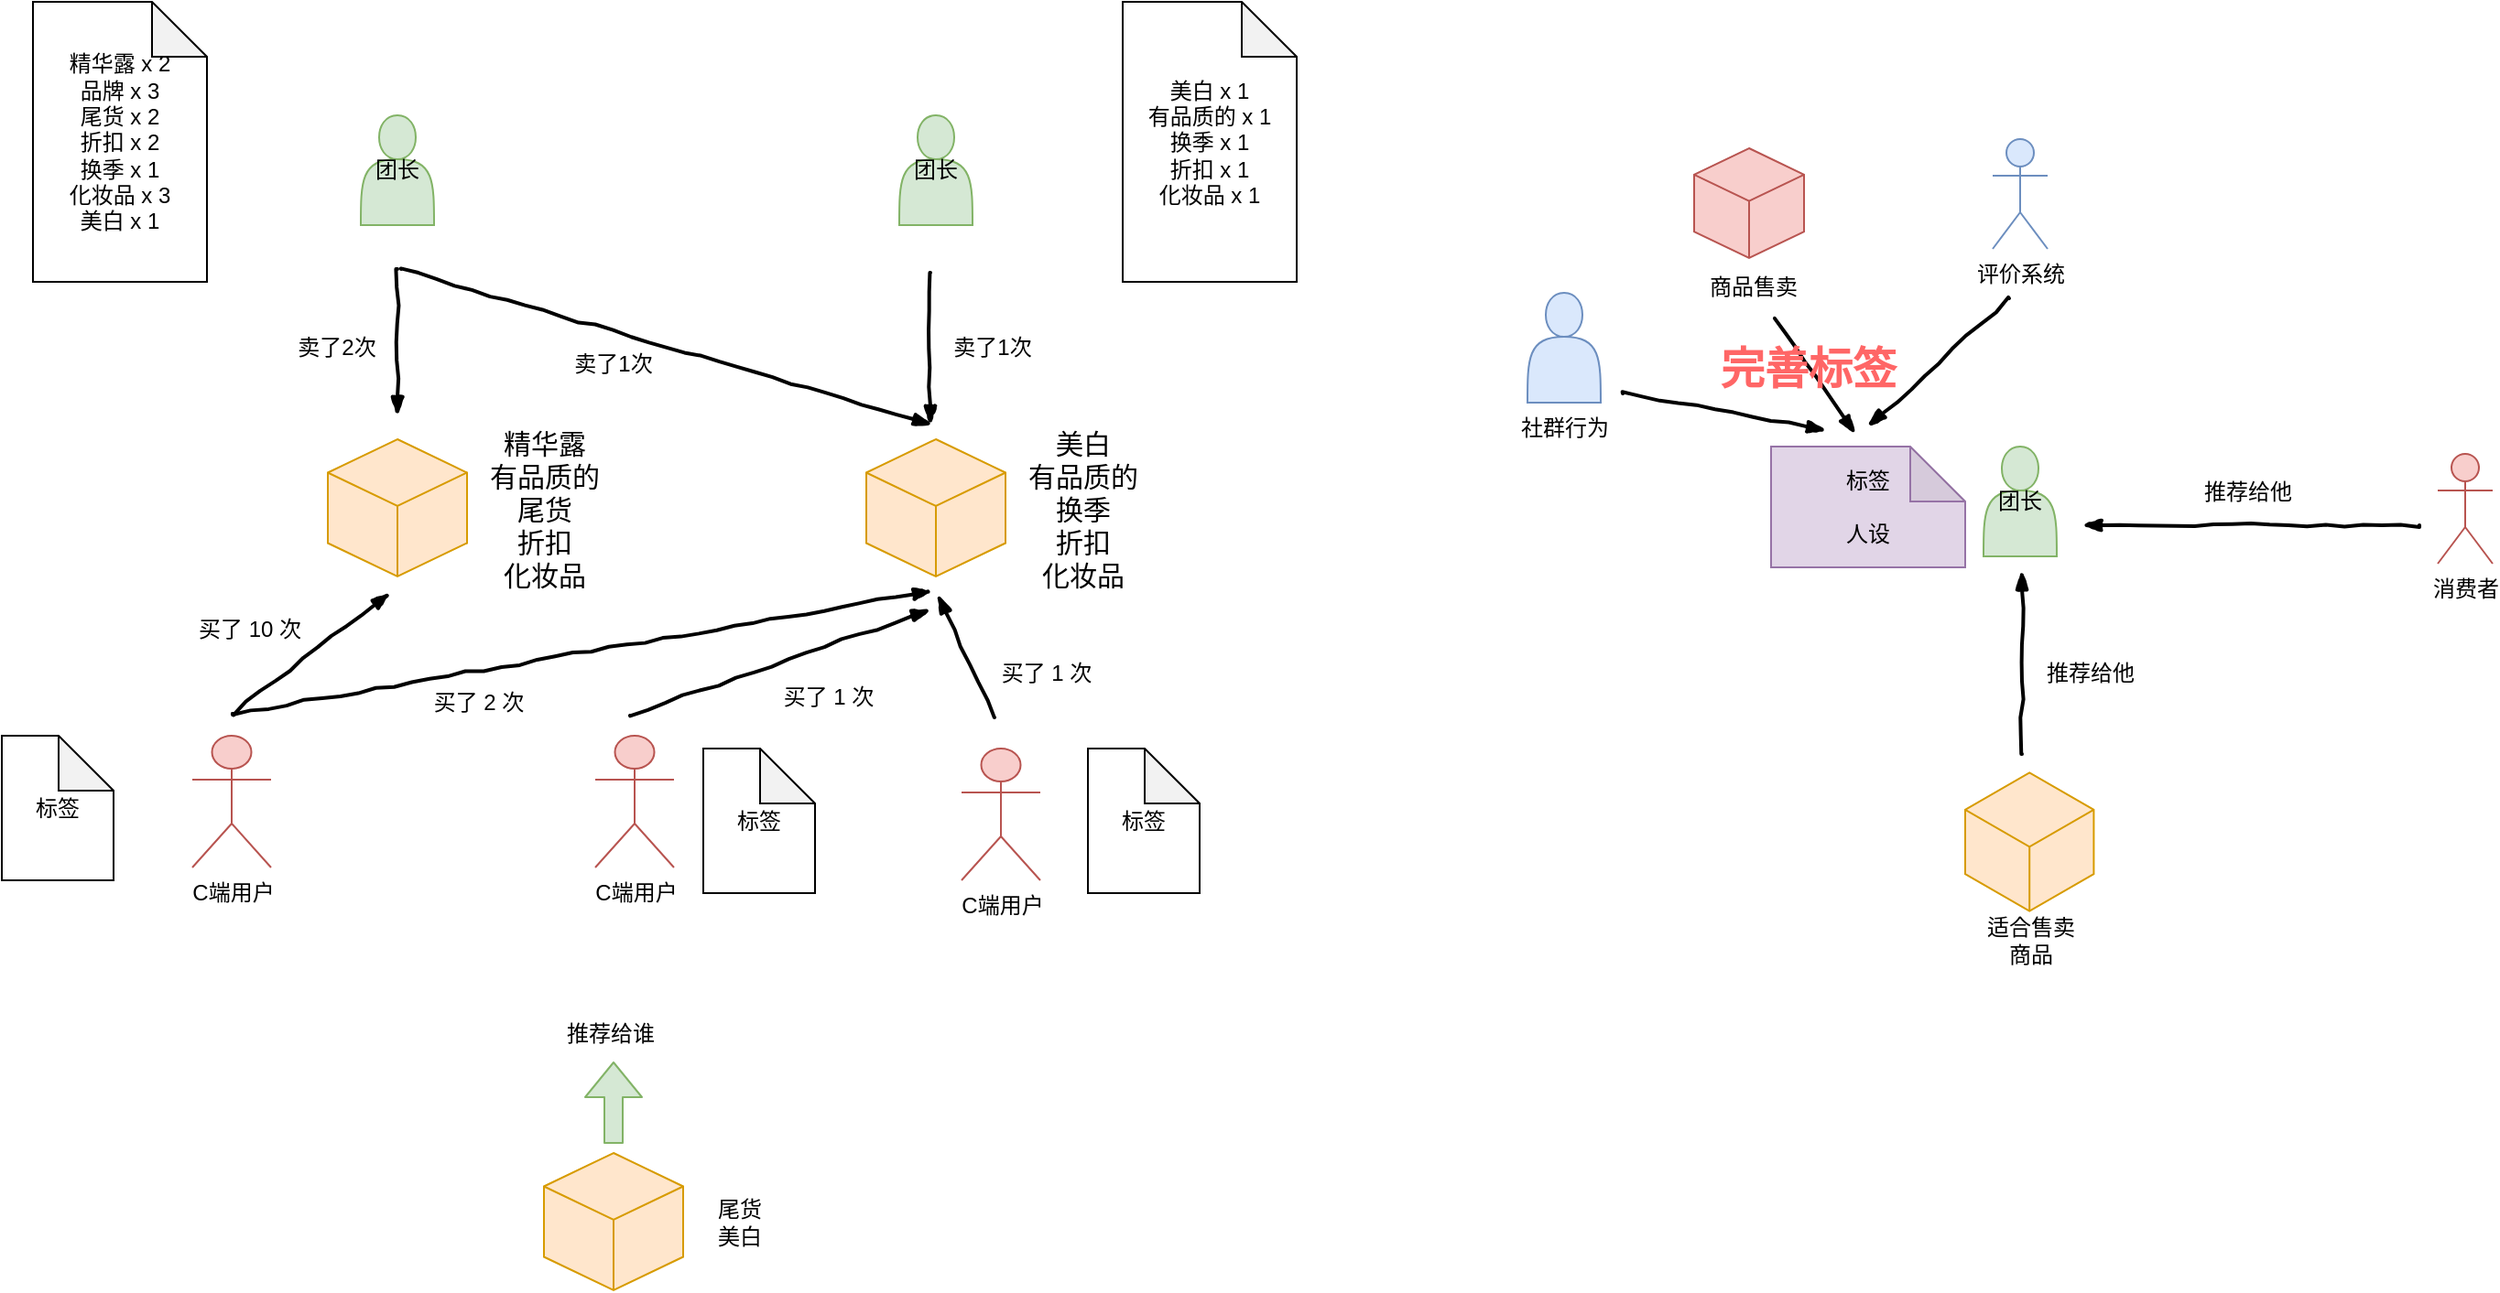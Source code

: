 <mxfile version="12.5.3" type="github">
  <diagram id="8-p4oJEToab8rMm39uDm" name="第 1 页">
    <mxGraphModel dx="1554" dy="776" grid="0" gridSize="10" guides="1" tooltips="1" connect="1" arrows="1" fold="1" page="1" pageScale="1" pageWidth="10000" pageHeight="10000" math="0" shadow="0">
      <root>
        <mxCell id="0"/>
        <mxCell id="1" parent="0"/>
        <mxCell id="yWyuvdy2MWBbCI0cYlTF-1" value="" style="whiteSpace=wrap;html=1;shape=mxgraph.basic.isocube;isoAngle=15;fillColor=#ffe6cc;strokeColor=#d79b00;" vertex="1" parent="1">
          <mxGeometry x="421" y="278" width="76" height="75" as="geometry"/>
        </mxCell>
        <mxCell id="yWyuvdy2MWBbCI0cYlTF-2" value="&lt;font style=&quot;font-size: 15px&quot;&gt;精华露&lt;br&gt;有品质的&lt;br&gt;尾货&lt;br&gt;折扣&lt;br&gt;化妆品&lt;br&gt;&lt;/font&gt;" style="text;html=1;strokeColor=none;fillColor=none;align=center;verticalAlign=middle;whiteSpace=wrap;rounded=0;" vertex="1" parent="1">
          <mxGeometry x="502" y="305.5" width="75" height="20" as="geometry"/>
        </mxCell>
        <mxCell id="yWyuvdy2MWBbCI0cYlTF-5" value="" style="whiteSpace=wrap;html=1;shape=mxgraph.basic.isocube;isoAngle=15;fillColor=#ffe6cc;strokeColor=#d79b00;" vertex="1" parent="1">
          <mxGeometry x="715" y="278" width="76" height="75" as="geometry"/>
        </mxCell>
        <mxCell id="yWyuvdy2MWBbCI0cYlTF-6" value="&lt;font style=&quot;font-size: 15px&quot;&gt;美白&lt;br&gt;有品质的&lt;br&gt;换季&lt;br&gt;折扣&lt;br&gt;化妆品&lt;br&gt;&lt;/font&gt;" style="text;html=1;strokeColor=none;fillColor=none;align=center;verticalAlign=middle;whiteSpace=wrap;rounded=0;" vertex="1" parent="1">
          <mxGeometry x="796" y="305.5" width="75" height="20" as="geometry"/>
        </mxCell>
        <mxCell id="yWyuvdy2MWBbCI0cYlTF-8" value="团长" style="shape=actor;whiteSpace=wrap;html=1;fillColor=#d5e8d4;strokeColor=#82b366;" vertex="1" parent="1">
          <mxGeometry x="439" y="101" width="40" height="60" as="geometry"/>
        </mxCell>
        <mxCell id="yWyuvdy2MWBbCI0cYlTF-9" value="团长" style="shape=actor;whiteSpace=wrap;html=1;fillColor=#d5e8d4;strokeColor=#82b366;" vertex="1" parent="1">
          <mxGeometry x="733" y="101" width="40" height="60" as="geometry"/>
        </mxCell>
        <mxCell id="yWyuvdy2MWBbCI0cYlTF-10" value="" style="rounded=0;comic=1;strokeWidth=2;endArrow=blockThin;html=1;fontFamily=Comic Sans MS;fontStyle=1;" edge="1" parent="1">
          <mxGeometry width="50" height="50" relative="1" as="geometry">
            <mxPoint x="459" y="185" as="sourcePoint"/>
            <mxPoint x="459" y="265" as="targetPoint"/>
          </mxGeometry>
        </mxCell>
        <mxCell id="yWyuvdy2MWBbCI0cYlTF-11" value="卖了2次" style="text;html=1;strokeColor=none;fillColor=none;align=center;verticalAlign=middle;whiteSpace=wrap;rounded=0;" vertex="1" parent="1">
          <mxGeometry x="400" y="218" width="52" height="20" as="geometry"/>
        </mxCell>
        <mxCell id="yWyuvdy2MWBbCI0cYlTF-12" value="" style="rounded=0;comic=1;strokeWidth=2;endArrow=blockThin;html=1;fontFamily=Comic Sans MS;fontStyle=1;" edge="1" parent="1">
          <mxGeometry width="50" height="50" relative="1" as="geometry">
            <mxPoint x="461" y="185" as="sourcePoint"/>
            <mxPoint x="751" y="270" as="targetPoint"/>
          </mxGeometry>
        </mxCell>
        <mxCell id="yWyuvdy2MWBbCI0cYlTF-13" value="卖了1次" style="text;html=1;strokeColor=none;fillColor=none;align=center;verticalAlign=middle;whiteSpace=wrap;rounded=0;" vertex="1" parent="1">
          <mxGeometry x="551" y="227" width="52" height="20" as="geometry"/>
        </mxCell>
        <mxCell id="yWyuvdy2MWBbCI0cYlTF-14" value="" style="rounded=0;comic=1;strokeWidth=2;endArrow=blockThin;html=1;fontFamily=Comic Sans MS;fontStyle=1;" edge="1" parent="1">
          <mxGeometry width="50" height="50" relative="1" as="geometry">
            <mxPoint x="750" y="187" as="sourcePoint"/>
            <mxPoint x="750" y="270" as="targetPoint"/>
          </mxGeometry>
        </mxCell>
        <mxCell id="yWyuvdy2MWBbCI0cYlTF-15" value="卖了1次" style="text;html=1;strokeColor=none;fillColor=none;align=center;verticalAlign=middle;whiteSpace=wrap;rounded=0;" vertex="1" parent="1">
          <mxGeometry x="758" y="218" width="52" height="20" as="geometry"/>
        </mxCell>
        <mxCell id="yWyuvdy2MWBbCI0cYlTF-16" value="精华露 x 2&lt;br&gt;品牌 x 3&lt;br&gt;尾货 x 2&lt;br&gt;折扣 x 2&lt;br&gt;换季 x 1&lt;br&gt;化妆品 x 3&lt;br&gt;美白 x 1" style="shape=note;whiteSpace=wrap;html=1;backgroundOutline=1;darkOpacity=0.05;" vertex="1" parent="1">
          <mxGeometry x="260" y="39" width="95" height="153" as="geometry"/>
        </mxCell>
        <mxCell id="yWyuvdy2MWBbCI0cYlTF-19" value="美白 x 1&lt;br&gt;有品质的 x 1&lt;br&gt;换季 x 1&lt;br&gt;折扣 x 1&lt;br&gt;化妆品 x 1" style="shape=note;whiteSpace=wrap;html=1;backgroundOutline=1;darkOpacity=0.05;" vertex="1" parent="1">
          <mxGeometry x="855" y="39" width="95" height="153" as="geometry"/>
        </mxCell>
        <mxCell id="yWyuvdy2MWBbCI0cYlTF-20" value="C端用户" style="shape=umlActor;verticalLabelPosition=bottom;labelBackgroundColor=#ffffff;verticalAlign=top;html=1;outlineConnect=0;fillColor=#f8cecc;strokeColor=#b85450;" vertex="1" parent="1">
          <mxGeometry x="347" y="440" width="43" height="72" as="geometry"/>
        </mxCell>
        <mxCell id="yWyuvdy2MWBbCI0cYlTF-21" value="" style="rounded=0;comic=1;strokeWidth=2;endArrow=blockThin;html=1;fontFamily=Comic Sans MS;fontStyle=1;" edge="1" parent="1">
          <mxGeometry width="50" height="50" relative="1" as="geometry">
            <mxPoint x="369" y="428" as="sourcePoint"/>
            <mxPoint x="455" y="362" as="targetPoint"/>
          </mxGeometry>
        </mxCell>
        <mxCell id="yWyuvdy2MWBbCI0cYlTF-22" value="" style="rounded=0;comic=1;strokeWidth=2;endArrow=blockThin;html=1;fontFamily=Comic Sans MS;fontStyle=1;" edge="1" parent="1">
          <mxGeometry width="50" height="50" relative="1" as="geometry">
            <mxPoint x="369" y="428" as="sourcePoint"/>
            <mxPoint x="751" y="361" as="targetPoint"/>
          </mxGeometry>
        </mxCell>
        <mxCell id="yWyuvdy2MWBbCI0cYlTF-23" value="买了 10 次" style="text;html=1;strokeColor=none;fillColor=none;align=center;verticalAlign=middle;whiteSpace=wrap;rounded=0;" vertex="1" parent="1">
          <mxGeometry x="348" y="372" width="61" height="20" as="geometry"/>
        </mxCell>
        <mxCell id="yWyuvdy2MWBbCI0cYlTF-24" value="标签" style="shape=note;whiteSpace=wrap;html=1;backgroundOutline=1;darkOpacity=0.05;" vertex="1" parent="1">
          <mxGeometry x="243" y="440" width="61" height="79" as="geometry"/>
        </mxCell>
        <mxCell id="yWyuvdy2MWBbCI0cYlTF-25" value="C端用户" style="shape=umlActor;verticalLabelPosition=bottom;labelBackgroundColor=#ffffff;verticalAlign=top;html=1;outlineConnect=0;fillColor=#f8cecc;strokeColor=#b85450;" vertex="1" parent="1">
          <mxGeometry x="567" y="440" width="43" height="72" as="geometry"/>
        </mxCell>
        <mxCell id="yWyuvdy2MWBbCI0cYlTF-26" value="" style="rounded=0;comic=1;strokeWidth=2;endArrow=blockThin;html=1;fontFamily=Comic Sans MS;fontStyle=1;" edge="1" parent="1">
          <mxGeometry width="50" height="50" relative="1" as="geometry">
            <mxPoint x="586" y="429" as="sourcePoint"/>
            <mxPoint x="750" y="371" as="targetPoint"/>
          </mxGeometry>
        </mxCell>
        <mxCell id="yWyuvdy2MWBbCI0cYlTF-27" value="买了 2 次" style="text;html=1;strokeColor=none;fillColor=none;align=center;verticalAlign=middle;whiteSpace=wrap;rounded=0;" vertex="1" parent="1">
          <mxGeometry x="473" y="412" width="61" height="20" as="geometry"/>
        </mxCell>
        <mxCell id="yWyuvdy2MWBbCI0cYlTF-28" value="买了 1 次" style="text;html=1;strokeColor=none;fillColor=none;align=center;verticalAlign=middle;whiteSpace=wrap;rounded=0;" vertex="1" parent="1">
          <mxGeometry x="664" y="409" width="61" height="20" as="geometry"/>
        </mxCell>
        <mxCell id="yWyuvdy2MWBbCI0cYlTF-31" value="C端用户" style="shape=umlActor;verticalLabelPosition=bottom;labelBackgroundColor=#ffffff;verticalAlign=top;html=1;outlineConnect=0;fillColor=#f8cecc;strokeColor=#b85450;" vertex="1" parent="1">
          <mxGeometry x="767" y="447" width="43" height="72" as="geometry"/>
        </mxCell>
        <mxCell id="yWyuvdy2MWBbCI0cYlTF-32" value="" style="rounded=0;comic=1;strokeWidth=2;endArrow=blockThin;html=1;fontFamily=Comic Sans MS;fontStyle=1;" edge="1" parent="1">
          <mxGeometry width="50" height="50" relative="1" as="geometry">
            <mxPoint x="785" y="430" as="sourcePoint"/>
            <mxPoint x="754" y="363" as="targetPoint"/>
          </mxGeometry>
        </mxCell>
        <mxCell id="yWyuvdy2MWBbCI0cYlTF-33" value="买了 1 次" style="text;html=1;strokeColor=none;fillColor=none;align=center;verticalAlign=middle;whiteSpace=wrap;rounded=0;" vertex="1" parent="1">
          <mxGeometry x="783" y="396" width="61" height="20" as="geometry"/>
        </mxCell>
        <mxCell id="yWyuvdy2MWBbCI0cYlTF-34" value="团长" style="shape=actor;whiteSpace=wrap;html=1;fillColor=#d5e8d4;strokeColor=#82b366;" vertex="1" parent="1">
          <mxGeometry x="1325" y="282" width="40" height="60" as="geometry"/>
        </mxCell>
        <mxCell id="yWyuvdy2MWBbCI0cYlTF-35" value="标签" style="shape=note;whiteSpace=wrap;html=1;backgroundOutline=1;darkOpacity=0.05;" vertex="1" parent="1">
          <mxGeometry x="626" y="447" width="61" height="79" as="geometry"/>
        </mxCell>
        <mxCell id="yWyuvdy2MWBbCI0cYlTF-36" value="标签" style="shape=note;whiteSpace=wrap;html=1;backgroundOutline=1;darkOpacity=0.05;" vertex="1" parent="1">
          <mxGeometry x="836" y="447" width="61" height="79" as="geometry"/>
        </mxCell>
        <mxCell id="yWyuvdy2MWBbCI0cYlTF-37" value="" style="whiteSpace=wrap;html=1;shape=mxgraph.basic.isocube;isoAngle=15;fillColor=#ffe6cc;strokeColor=#d79b00;" vertex="1" parent="1">
          <mxGeometry x="539" y="668" width="76" height="75" as="geometry"/>
        </mxCell>
        <mxCell id="yWyuvdy2MWBbCI0cYlTF-38" value="尾货&lt;br&gt;美白" style="text;html=1;strokeColor=none;fillColor=none;align=center;verticalAlign=middle;whiteSpace=wrap;rounded=0;" vertex="1" parent="1">
          <mxGeometry x="626" y="696" width="40" height="20" as="geometry"/>
        </mxCell>
        <mxCell id="yWyuvdy2MWBbCI0cYlTF-39" value="评价系统" style="shape=umlActor;verticalLabelPosition=bottom;labelBackgroundColor=#ffffff;verticalAlign=top;html=1;outlineConnect=0;fillColor=#dae8fc;strokeColor=#6c8ebf;" vertex="1" parent="1">
          <mxGeometry x="1330" y="114" width="30" height="60" as="geometry"/>
        </mxCell>
        <mxCell id="yWyuvdy2MWBbCI0cYlTF-40" value="" style="shape=flexArrow;endArrow=classic;html=1;fillColor=#d5e8d4;strokeColor=#82b366;" edge="1" parent="1">
          <mxGeometry width="50" height="50" relative="1" as="geometry">
            <mxPoint x="577" y="663" as="sourcePoint"/>
            <mxPoint x="577" y="618" as="targetPoint"/>
          </mxGeometry>
        </mxCell>
        <mxCell id="yWyuvdy2MWBbCI0cYlTF-41" value="推荐给谁" style="text;html=1;strokeColor=none;fillColor=none;align=center;verticalAlign=middle;whiteSpace=wrap;rounded=0;" vertex="1" parent="1">
          <mxGeometry x="548" y="593" width="55" height="20" as="geometry"/>
        </mxCell>
        <mxCell id="yWyuvdy2MWBbCI0cYlTF-42" value="标签&lt;br&gt;&lt;br&gt;人设" style="shape=note;whiteSpace=wrap;html=1;backgroundOutline=1;darkOpacity=0.05;fillColor=#e1d5e7;strokeColor=#9673a6;" vertex="1" parent="1">
          <mxGeometry x="1209" y="282" width="106" height="66" as="geometry"/>
        </mxCell>
        <mxCell id="yWyuvdy2MWBbCI0cYlTF-43" value="" style="whiteSpace=wrap;html=1;shape=mxgraph.basic.isocube;isoAngle=15;fillColor=#f8cecc;strokeColor=#b85450;" vertex="1" parent="1">
          <mxGeometry x="1167" y="119" width="60" height="60" as="geometry"/>
        </mxCell>
        <mxCell id="yWyuvdy2MWBbCI0cYlTF-46" value="商品售卖" style="text;html=1;strokeColor=none;fillColor=none;align=center;verticalAlign=middle;whiteSpace=wrap;rounded=0;" vertex="1" parent="1">
          <mxGeometry x="1173" y="185" width="53" height="20" as="geometry"/>
        </mxCell>
        <mxCell id="yWyuvdy2MWBbCI0cYlTF-47" value="" style="rounded=0;comic=1;strokeWidth=2;endArrow=blockThin;html=1;fontFamily=Comic Sans MS;fontStyle=1;" edge="1" parent="1">
          <mxGeometry width="50" height="50" relative="1" as="geometry">
            <mxPoint x="1211" y="212" as="sourcePoint"/>
            <mxPoint x="1255" y="275" as="targetPoint"/>
          </mxGeometry>
        </mxCell>
        <mxCell id="yWyuvdy2MWBbCI0cYlTF-48" value="" style="rounded=0;comic=1;strokeWidth=2;endArrow=blockThin;html=1;fontFamily=Comic Sans MS;fontStyle=1;" edge="1" parent="1">
          <mxGeometry width="50" height="50" relative="1" as="geometry">
            <mxPoint x="1339" y="201" as="sourcePoint"/>
            <mxPoint x="1262" y="271" as="targetPoint"/>
          </mxGeometry>
        </mxCell>
        <mxCell id="yWyuvdy2MWBbCI0cYlTF-49" value="" style="shape=actor;whiteSpace=wrap;html=1;fillColor=#dae8fc;strokeColor=#6c8ebf;" vertex="1" parent="1">
          <mxGeometry x="1076" y="198" width="40" height="60" as="geometry"/>
        </mxCell>
        <mxCell id="yWyuvdy2MWBbCI0cYlTF-51" value="社群行为" style="text;html=1;strokeColor=none;fillColor=none;align=center;verticalAlign=middle;whiteSpace=wrap;rounded=0;" vertex="1" parent="1">
          <mxGeometry x="1069.5" y="262" width="53" height="20" as="geometry"/>
        </mxCell>
        <mxCell id="yWyuvdy2MWBbCI0cYlTF-52" value="" style="rounded=0;comic=1;strokeWidth=2;endArrow=blockThin;html=1;fontFamily=Comic Sans MS;fontStyle=1;" edge="1" parent="1">
          <mxGeometry width="50" height="50" relative="1" as="geometry">
            <mxPoint x="1128" y="253" as="sourcePoint"/>
            <mxPoint x="1239" y="273" as="targetPoint"/>
          </mxGeometry>
        </mxCell>
        <mxCell id="yWyuvdy2MWBbCI0cYlTF-53" value="&lt;font color=&quot;#ff6666&quot;&gt;完善标签&lt;/font&gt;" style="text;strokeColor=none;fillColor=none;html=1;fontSize=24;fontStyle=1;verticalAlign=middle;align=center;" vertex="1" parent="1">
          <mxGeometry x="1203" y="232" width="52" height="15" as="geometry"/>
        </mxCell>
        <mxCell id="yWyuvdy2MWBbCI0cYlTF-54" value="" style="html=1;whiteSpace=wrap;aspect=fixed;shape=isoCube;backgroundOutline=1;fillColor=#ffe6cc;strokeColor=#d79b00;" vertex="1" parent="1">
          <mxGeometry x="1315" y="459" width="70.2" height="78" as="geometry"/>
        </mxCell>
        <mxCell id="yWyuvdy2MWBbCI0cYlTF-55" value="消费者" style="shape=umlActor;verticalLabelPosition=bottom;labelBackgroundColor=#ffffff;verticalAlign=top;html=1;outlineConnect=0;fillColor=#f8cecc;strokeColor=#b85450;" vertex="1" parent="1">
          <mxGeometry x="1573" y="286" width="30" height="60" as="geometry"/>
        </mxCell>
        <mxCell id="yWyuvdy2MWBbCI0cYlTF-56" value="适合售卖商品" style="text;html=1;strokeColor=none;fillColor=none;align=center;verticalAlign=middle;whiteSpace=wrap;rounded=0;" vertex="1" parent="1">
          <mxGeometry x="1322" y="542" width="58" height="20" as="geometry"/>
        </mxCell>
        <mxCell id="yWyuvdy2MWBbCI0cYlTF-57" value="" style="rounded=0;comic=1;strokeWidth=2;endArrow=blockThin;html=1;fontFamily=Comic Sans MS;fontStyle=1;" edge="1" parent="1">
          <mxGeometry width="50" height="50" relative="1" as="geometry">
            <mxPoint x="1346" y="450" as="sourcePoint"/>
            <mxPoint x="1346" y="350" as="targetPoint"/>
          </mxGeometry>
        </mxCell>
        <mxCell id="yWyuvdy2MWBbCI0cYlTF-58" value="推荐给他" style="text;html=1;strokeColor=none;fillColor=none;align=center;verticalAlign=middle;whiteSpace=wrap;rounded=0;" vertex="1" parent="1">
          <mxGeometry x="1357" y="396" width="53" height="20" as="geometry"/>
        </mxCell>
        <mxCell id="yWyuvdy2MWBbCI0cYlTF-59" value="" style="rounded=0;comic=1;strokeWidth=2;endArrow=blockThin;html=1;fontFamily=Comic Sans MS;fontStyle=1;" edge="1" parent="1">
          <mxGeometry width="50" height="50" relative="1" as="geometry">
            <mxPoint x="1563" y="325" as="sourcePoint"/>
            <mxPoint x="1379" y="325" as="targetPoint"/>
          </mxGeometry>
        </mxCell>
        <mxCell id="yWyuvdy2MWBbCI0cYlTF-60" value="推荐给他" style="text;html=1;strokeColor=none;fillColor=none;align=center;verticalAlign=middle;whiteSpace=wrap;rounded=0;" vertex="1" parent="1">
          <mxGeometry x="1443" y="297" width="53" height="20" as="geometry"/>
        </mxCell>
      </root>
    </mxGraphModel>
  </diagram>
</mxfile>
